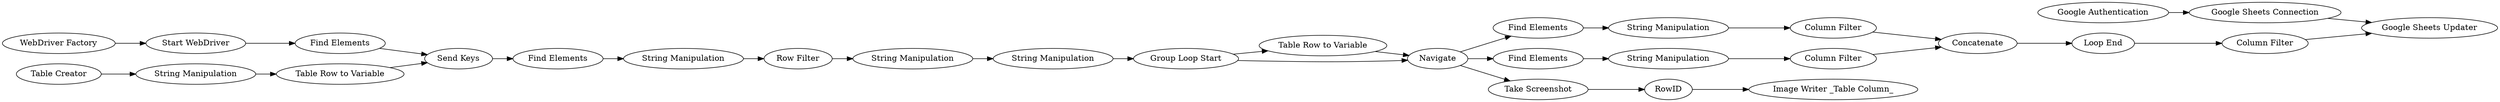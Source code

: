 digraph {
	116 -> 117
	4 -> 3
	84 -> 145
	148 -> 147
	145 -> 175
	13 -> 14
	147 -> 153
	8 -> 3
	83 -> 84
	2 -> 4
	42 -> 83
	7 -> 152
	1 -> 2
	14 -> 42
	10 -> 11
	161 -> 160
	117 -> 118
	3 -> 5
	154 -> 10
	9 -> 154
	14 -> 155
	152 -> 8
	14 -> 116
	175 -> 146
	146 -> 153
	11 -> 14
	118 -> 145
	5 -> 6
	6 -> 9
	155 -> 161
	11 -> 13
	7 [label="Table Creator"]
	9 [label="Row Filter"]
	153 [label="Google Sheets Updater"]
	8 [label="Table Row to Variable"]
	145 [label=Concatenate]
	3 [label="Send Keys"]
	84 [label="Column Filter"]
	161 [label=RowID]
	6 [label="String Manipulation"]
	154 [label="String Manipulation"]
	146 [label="Column Filter"]
	10 [label="String Manipulation"]
	148 [label="Google Authentication"]
	1 [label="WebDriver Factory"]
	42 [label="Find Elements"]
	11 [label="Group Loop Start"]
	4 [label="Find Elements"]
	147 [label="Google Sheets Connection"]
	14 [label=Navigate]
	117 [label="String Manipulation"]
	83 [label="String Manipulation"]
	160 [label="Image Writer _Table Column_"]
	5 [label="Find Elements"]
	175 [label="Loop End"]
	13 [label="Table Row to Variable"]
	118 [label="Column Filter"]
	155 [label="Take Screenshot"]
	116 [label="Find Elements"]
	152 [label="String Manipulation"]
	2 [label="Start WebDriver"]
	rankdir=LR
}
